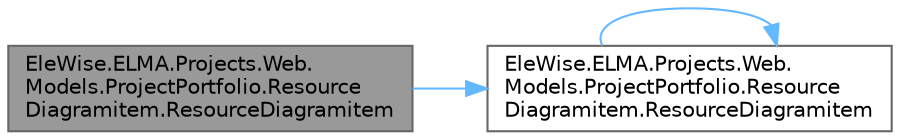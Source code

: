 digraph "EleWise.ELMA.Projects.Web.Models.ProjectPortfolio.ResourceDiagramitem.ResourceDiagramitem"
{
 // LATEX_PDF_SIZE
  bgcolor="transparent";
  edge [fontname=Helvetica,fontsize=10,labelfontname=Helvetica,labelfontsize=10];
  node [fontname=Helvetica,fontsize=10,shape=box,height=0.2,width=0.4];
  rankdir="LR";
  Node1 [id="Node000001",label="EleWise.ELMA.Projects.Web.\lModels.ProjectPortfolio.Resource\lDiagramitem.ResourceDiagramitem",height=0.2,width=0.4,color="gray40", fillcolor="grey60", style="filled", fontcolor="black",tooltip="Загрузка проекта по техническому ресурсу"];
  Node1 -> Node2 [id="edge1_Node000001_Node000002",color="steelblue1",style="solid",tooltip=" "];
  Node2 [id="Node000002",label="EleWise.ELMA.Projects.Web.\lModels.ProjectPortfolio.Resource\lDiagramitem.ResourceDiagramitem",height=0.2,width=0.4,color="grey40", fillcolor="white", style="filled",URL="$class_ele_wise_1_1_e_l_m_a_1_1_projects_1_1_web_1_1_models_1_1_project_portfolio_1_1_resource_diagramitem.html#a309d91469fe80939837cd320a07fb7d2",tooltip="Конструктор для трудового ресурса"];
  Node2 -> Node2 [id="edge2_Node000002_Node000002",color="steelblue1",style="solid",tooltip=" "];
}
